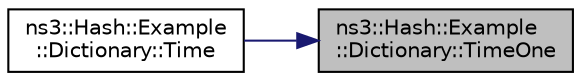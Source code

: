 digraph "ns3::Hash::Example::Dictionary::TimeOne"
{
 // LATEX_PDF_SIZE
  edge [fontname="Helvetica",fontsize="10",labelfontname="Helvetica",labelfontsize="10"];
  node [fontname="Helvetica",fontsize="10",shape=record];
  rankdir="RL";
  Node1 [label="ns3::Hash::Example\l::Dictionary::TimeOne",height=0.2,width=0.4,color="black", fillcolor="grey75", style="filled", fontcolor="black",tooltip="Time and report the execution of one hash across the entire Dictionary."];
  Node1 -> Node2 [dir="back",color="midnightblue",fontsize="10",style="solid",fontname="Helvetica"];
  Node2 [label="ns3::Hash::Example\l::Dictionary::Time",height=0.2,width=0.4,color="black", fillcolor="white", style="filled",URL="$classns3_1_1_hash_1_1_example_1_1_dictionary.html#ae863340110d978b98e6608c15cf01d09",tooltip="Report the execution time of each hash across the entire Dictionary."];
}
